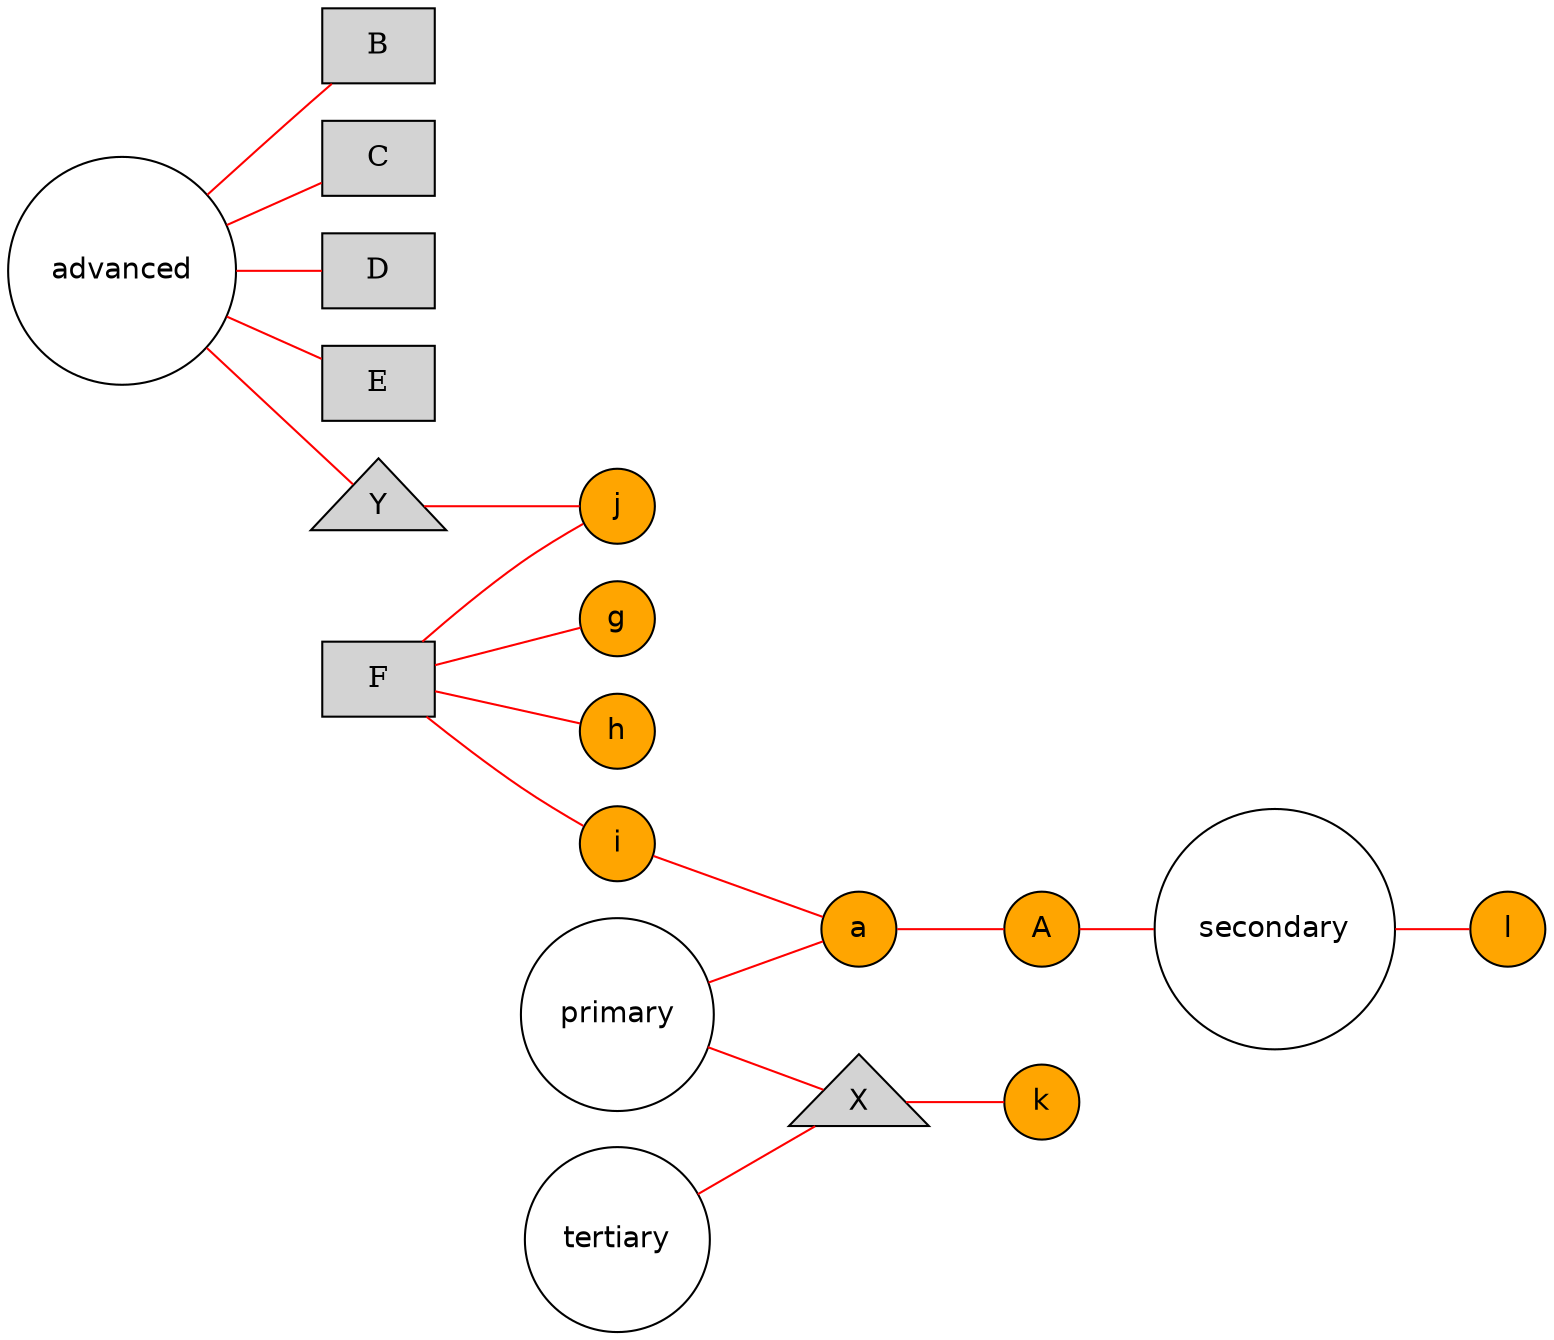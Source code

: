 
digraph dot {
      
## make some boxes

graph [layout = dot, rankdir = LR]

node [
  shape = box,
  style = filled
 #color = grey
 #label = ''
  ]

B C D E F 

## make some trangles

node [
  shape = triangle, 
  fontname = Helvetica
  ]
  
X Y

## make some circles

node [
  shape = circle, 
  fontname = Helvetica,
  fillcolor = white]
  
primary;
secondary;
tertiary;
advanced

node [fillcolor = orange]
g h i j k l 

edge [color = red, arrowhead = none]


# connect boxes and circles
primary -> a -> A -> secondary
secondary ->  l 
tertiary -> X -> k
advanced -> {Y, B, C, D, E}
F -> {g, h, i, j}
Y -> j
i -> a
primary -> X

}



